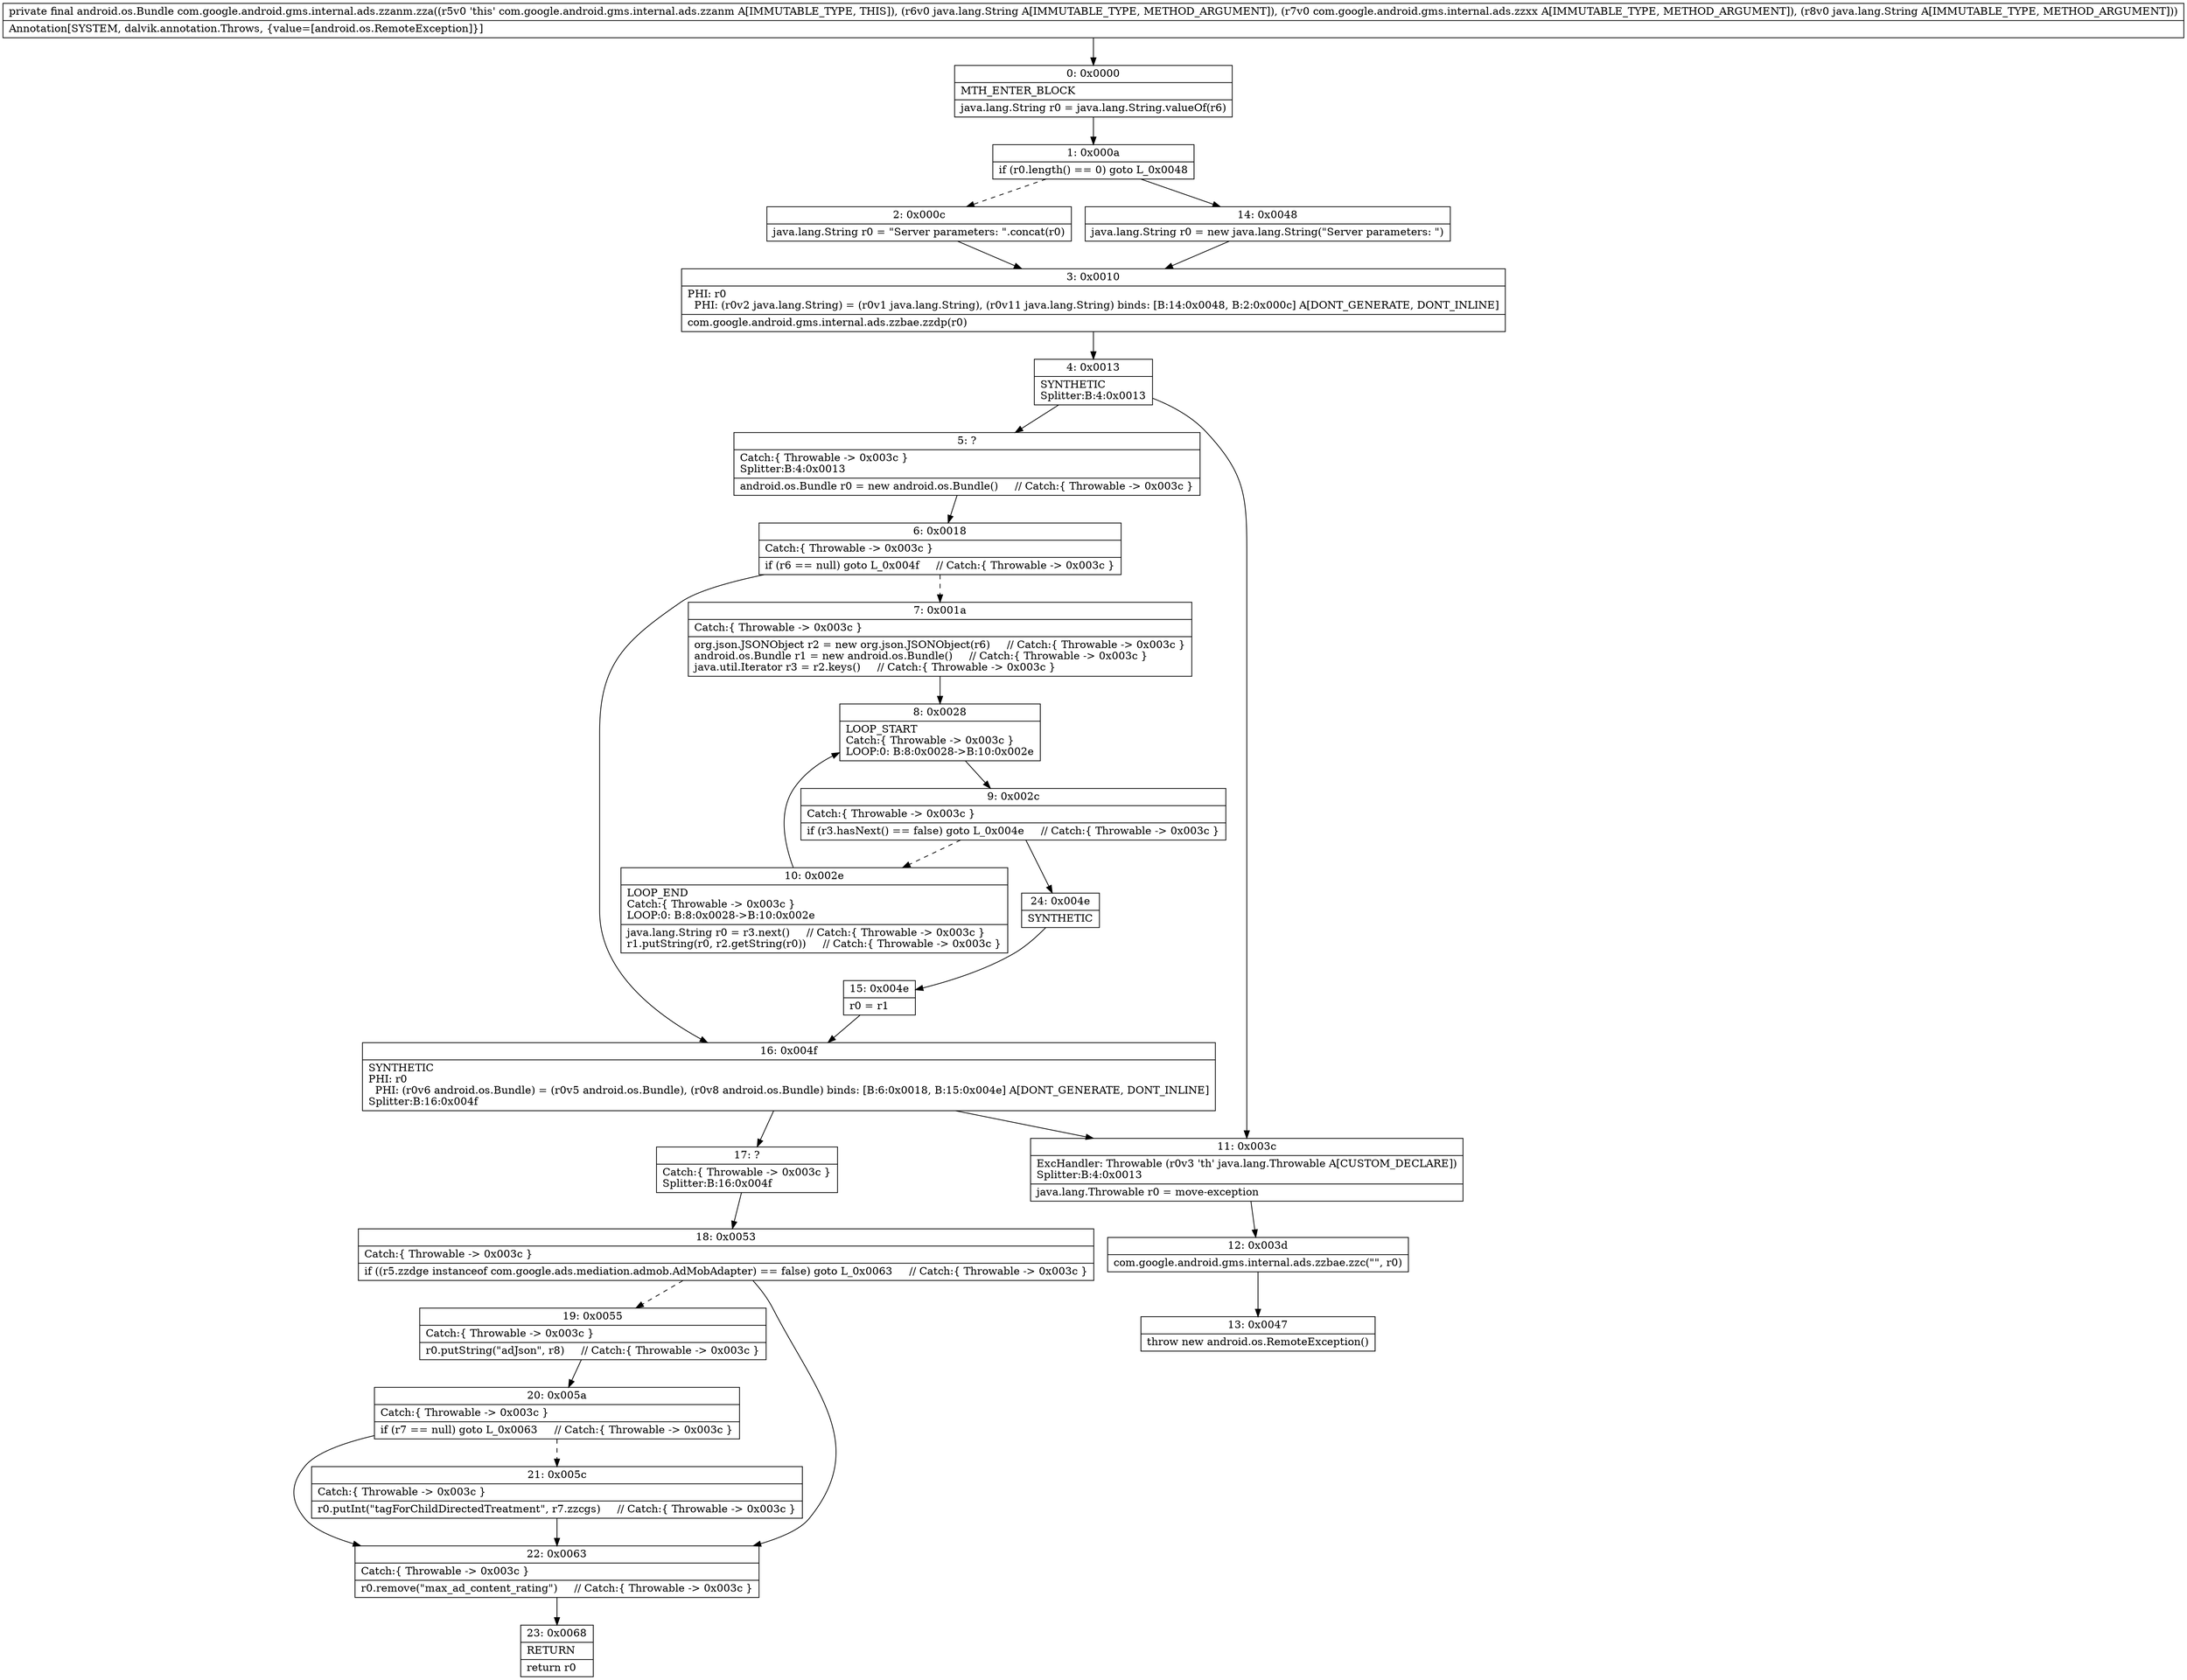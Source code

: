 digraph "CFG forcom.google.android.gms.internal.ads.zzanm.zza(Ljava\/lang\/String;Lcom\/google\/android\/gms\/internal\/ads\/zzxx;Ljava\/lang\/String;)Landroid\/os\/Bundle;" {
Node_0 [shape=record,label="{0\:\ 0x0000|MTH_ENTER_BLOCK\l|java.lang.String r0 = java.lang.String.valueOf(r6)\l}"];
Node_1 [shape=record,label="{1\:\ 0x000a|if (r0.length() == 0) goto L_0x0048\l}"];
Node_2 [shape=record,label="{2\:\ 0x000c|java.lang.String r0 = \"Server parameters: \".concat(r0)\l}"];
Node_3 [shape=record,label="{3\:\ 0x0010|PHI: r0 \l  PHI: (r0v2 java.lang.String) = (r0v1 java.lang.String), (r0v11 java.lang.String) binds: [B:14:0x0048, B:2:0x000c] A[DONT_GENERATE, DONT_INLINE]\l|com.google.android.gms.internal.ads.zzbae.zzdp(r0)\l}"];
Node_4 [shape=record,label="{4\:\ 0x0013|SYNTHETIC\lSplitter:B:4:0x0013\l}"];
Node_5 [shape=record,label="{5\:\ ?|Catch:\{ Throwable \-\> 0x003c \}\lSplitter:B:4:0x0013\l|android.os.Bundle r0 = new android.os.Bundle()     \/\/ Catch:\{ Throwable \-\> 0x003c \}\l}"];
Node_6 [shape=record,label="{6\:\ 0x0018|Catch:\{ Throwable \-\> 0x003c \}\l|if (r6 == null) goto L_0x004f     \/\/ Catch:\{ Throwable \-\> 0x003c \}\l}"];
Node_7 [shape=record,label="{7\:\ 0x001a|Catch:\{ Throwable \-\> 0x003c \}\l|org.json.JSONObject r2 = new org.json.JSONObject(r6)     \/\/ Catch:\{ Throwable \-\> 0x003c \}\landroid.os.Bundle r1 = new android.os.Bundle()     \/\/ Catch:\{ Throwable \-\> 0x003c \}\ljava.util.Iterator r3 = r2.keys()     \/\/ Catch:\{ Throwable \-\> 0x003c \}\l}"];
Node_8 [shape=record,label="{8\:\ 0x0028|LOOP_START\lCatch:\{ Throwable \-\> 0x003c \}\lLOOP:0: B:8:0x0028\-\>B:10:0x002e\l}"];
Node_9 [shape=record,label="{9\:\ 0x002c|Catch:\{ Throwable \-\> 0x003c \}\l|if (r3.hasNext() == false) goto L_0x004e     \/\/ Catch:\{ Throwable \-\> 0x003c \}\l}"];
Node_10 [shape=record,label="{10\:\ 0x002e|LOOP_END\lCatch:\{ Throwable \-\> 0x003c \}\lLOOP:0: B:8:0x0028\-\>B:10:0x002e\l|java.lang.String r0 = r3.next()     \/\/ Catch:\{ Throwable \-\> 0x003c \}\lr1.putString(r0, r2.getString(r0))     \/\/ Catch:\{ Throwable \-\> 0x003c \}\l}"];
Node_11 [shape=record,label="{11\:\ 0x003c|ExcHandler: Throwable (r0v3 'th' java.lang.Throwable A[CUSTOM_DECLARE])\lSplitter:B:4:0x0013\l|java.lang.Throwable r0 = move\-exception\l}"];
Node_12 [shape=record,label="{12\:\ 0x003d|com.google.android.gms.internal.ads.zzbae.zzc(\"\", r0)\l}"];
Node_13 [shape=record,label="{13\:\ 0x0047|throw new android.os.RemoteException()\l}"];
Node_14 [shape=record,label="{14\:\ 0x0048|java.lang.String r0 = new java.lang.String(\"Server parameters: \")\l}"];
Node_15 [shape=record,label="{15\:\ 0x004e|r0 = r1\l}"];
Node_16 [shape=record,label="{16\:\ 0x004f|SYNTHETIC\lPHI: r0 \l  PHI: (r0v6 android.os.Bundle) = (r0v5 android.os.Bundle), (r0v8 android.os.Bundle) binds: [B:6:0x0018, B:15:0x004e] A[DONT_GENERATE, DONT_INLINE]\lSplitter:B:16:0x004f\l}"];
Node_17 [shape=record,label="{17\:\ ?|Catch:\{ Throwable \-\> 0x003c \}\lSplitter:B:16:0x004f\l}"];
Node_18 [shape=record,label="{18\:\ 0x0053|Catch:\{ Throwable \-\> 0x003c \}\l|if ((r5.zzdge instanceof com.google.ads.mediation.admob.AdMobAdapter) == false) goto L_0x0063     \/\/ Catch:\{ Throwable \-\> 0x003c \}\l}"];
Node_19 [shape=record,label="{19\:\ 0x0055|Catch:\{ Throwable \-\> 0x003c \}\l|r0.putString(\"adJson\", r8)     \/\/ Catch:\{ Throwable \-\> 0x003c \}\l}"];
Node_20 [shape=record,label="{20\:\ 0x005a|Catch:\{ Throwable \-\> 0x003c \}\l|if (r7 == null) goto L_0x0063     \/\/ Catch:\{ Throwable \-\> 0x003c \}\l}"];
Node_21 [shape=record,label="{21\:\ 0x005c|Catch:\{ Throwable \-\> 0x003c \}\l|r0.putInt(\"tagForChildDirectedTreatment\", r7.zzcgs)     \/\/ Catch:\{ Throwable \-\> 0x003c \}\l}"];
Node_22 [shape=record,label="{22\:\ 0x0063|Catch:\{ Throwable \-\> 0x003c \}\l|r0.remove(\"max_ad_content_rating\")     \/\/ Catch:\{ Throwable \-\> 0x003c \}\l}"];
Node_23 [shape=record,label="{23\:\ 0x0068|RETURN\l|return r0\l}"];
Node_24 [shape=record,label="{24\:\ 0x004e|SYNTHETIC\l}"];
MethodNode[shape=record,label="{private final android.os.Bundle com.google.android.gms.internal.ads.zzanm.zza((r5v0 'this' com.google.android.gms.internal.ads.zzanm A[IMMUTABLE_TYPE, THIS]), (r6v0 java.lang.String A[IMMUTABLE_TYPE, METHOD_ARGUMENT]), (r7v0 com.google.android.gms.internal.ads.zzxx A[IMMUTABLE_TYPE, METHOD_ARGUMENT]), (r8v0 java.lang.String A[IMMUTABLE_TYPE, METHOD_ARGUMENT]))  | Annotation[SYSTEM, dalvik.annotation.Throws, \{value=[android.os.RemoteException]\}]\l}"];
MethodNode -> Node_0;
Node_0 -> Node_1;
Node_1 -> Node_2[style=dashed];
Node_1 -> Node_14;
Node_2 -> Node_3;
Node_3 -> Node_4;
Node_4 -> Node_5;
Node_4 -> Node_11;
Node_5 -> Node_6;
Node_6 -> Node_7[style=dashed];
Node_6 -> Node_16;
Node_7 -> Node_8;
Node_8 -> Node_9;
Node_9 -> Node_10[style=dashed];
Node_9 -> Node_24;
Node_10 -> Node_8;
Node_11 -> Node_12;
Node_12 -> Node_13;
Node_14 -> Node_3;
Node_15 -> Node_16;
Node_16 -> Node_17;
Node_16 -> Node_11;
Node_17 -> Node_18;
Node_18 -> Node_19[style=dashed];
Node_18 -> Node_22;
Node_19 -> Node_20;
Node_20 -> Node_21[style=dashed];
Node_20 -> Node_22;
Node_21 -> Node_22;
Node_22 -> Node_23;
Node_24 -> Node_15;
}

